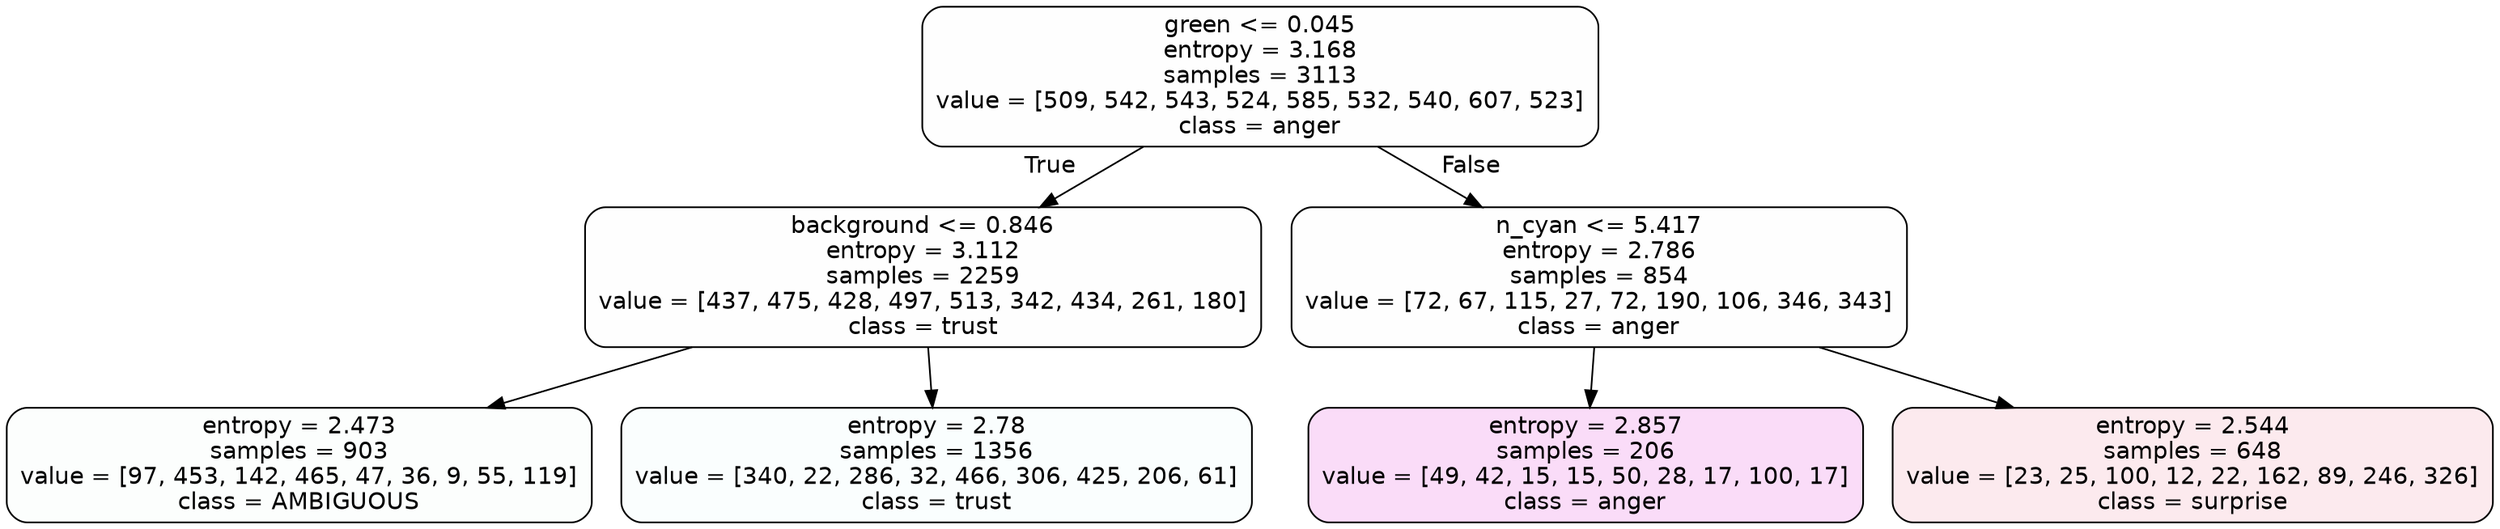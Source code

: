 digraph Tree {
node [shape=box, style="filled, rounded", color="black", fontname=helvetica] ;
edge [fontname=helvetica] ;
0 [label="green <= 0.045\nentropy = 3.168\nsamples = 3113\nvalue = [509, 542, 543, 524, 585, 532, 540, 607, 523]\nclass = anger", fillcolor="#e539d701"] ;
1 [label="background <= 0.846\nentropy = 3.112\nsamples = 2259\nvalue = [437, 475, 428, 497, 513, 342, 434, 261, 180]\nclass = trust", fillcolor="#39d7e501"] ;
0 -> 1 [labeldistance=2.5, labelangle=45, headlabel="True"] ;
2 [label="entropy = 2.473\nsamples = 903\nvalue = [97, 453, 142, 465, 47, 36, 9, 55, 119]\nclass = AMBIGUOUS", fillcolor="#39e58103"] ;
1 -> 2 ;
3 [label="entropy = 2.78\nsamples = 1356\nvalue = [340, 22, 286, 32, 466, 306, 425, 206, 61]\nclass = trust", fillcolor="#39d7e506"] ;
1 -> 3 ;
4 [label="n_cyan <= 5.417\nentropy = 2.786\nsamples = 854\nvalue = [72, 67, 115, 27, 72, 190, 106, 346, 343]\nclass = anger", fillcolor="#e539d701"] ;
0 -> 4 [labeldistance=2.5, labelangle=-45, headlabel="False"] ;
5 [label="entropy = 2.857\nsamples = 206\nvalue = [49, 42, 15, 15, 50, 28, 17, 100, 17]\nclass = anger", fillcolor="#e539d72d"] ;
4 -> 5 ;
6 [label="entropy = 2.544\nsamples = 648\nvalue = [23, 25, 100, 12, 22, 162, 89, 246, 326]\nclass = surprise", fillcolor="#e539641b"] ;
4 -> 6 ;
}